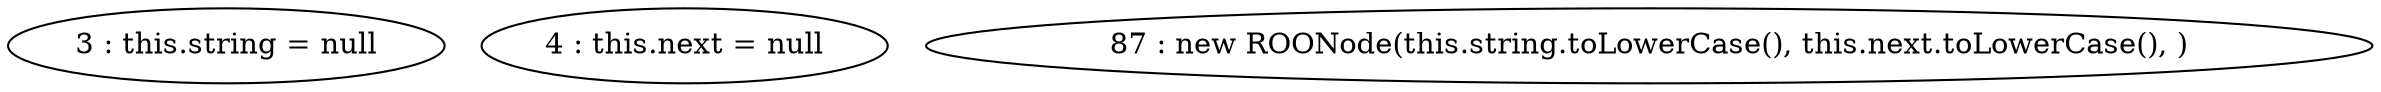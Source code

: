 digraph G {
"3 : this.string = null"
"4 : this.next = null"
"87 : new ROONode(this.string.toLowerCase(), this.next.toLowerCase(), )"
}